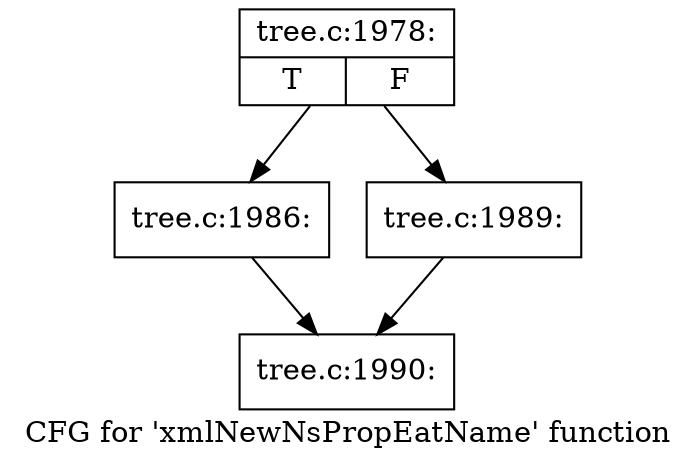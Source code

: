 digraph "CFG for 'xmlNewNsPropEatName' function" {
	label="CFG for 'xmlNewNsPropEatName' function";

	Node0x434f0d0 [shape=record,label="{tree.c:1978:|{<s0>T|<s1>F}}"];
	Node0x434f0d0 -> Node0x4351340;
	Node0x434f0d0 -> Node0x4351390;
	Node0x4351340 [shape=record,label="{tree.c:1986:}"];
	Node0x4351340 -> Node0x4350630;
	Node0x4351390 [shape=record,label="{tree.c:1989:}"];
	Node0x4351390 -> Node0x4350630;
	Node0x4350630 [shape=record,label="{tree.c:1990:}"];
}
